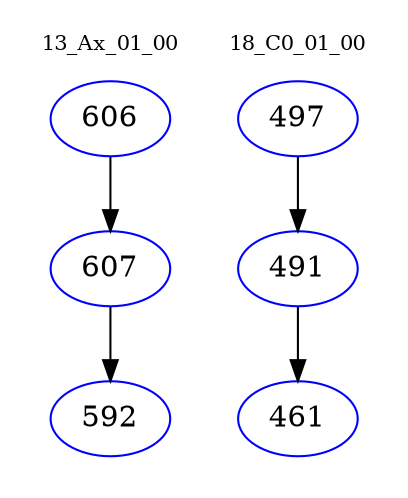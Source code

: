 digraph{
subgraph cluster_0 {
color = white
label = "13_Ax_01_00";
fontsize=10;
T0_606 [label="606", color="blue"]
T0_606 -> T0_607 [color="black"]
T0_607 [label="607", color="blue"]
T0_607 -> T0_592 [color="black"]
T0_592 [label="592", color="blue"]
}
subgraph cluster_1 {
color = white
label = "18_C0_01_00";
fontsize=10;
T1_497 [label="497", color="blue"]
T1_497 -> T1_491 [color="black"]
T1_491 [label="491", color="blue"]
T1_491 -> T1_461 [color="black"]
T1_461 [label="461", color="blue"]
}
}
